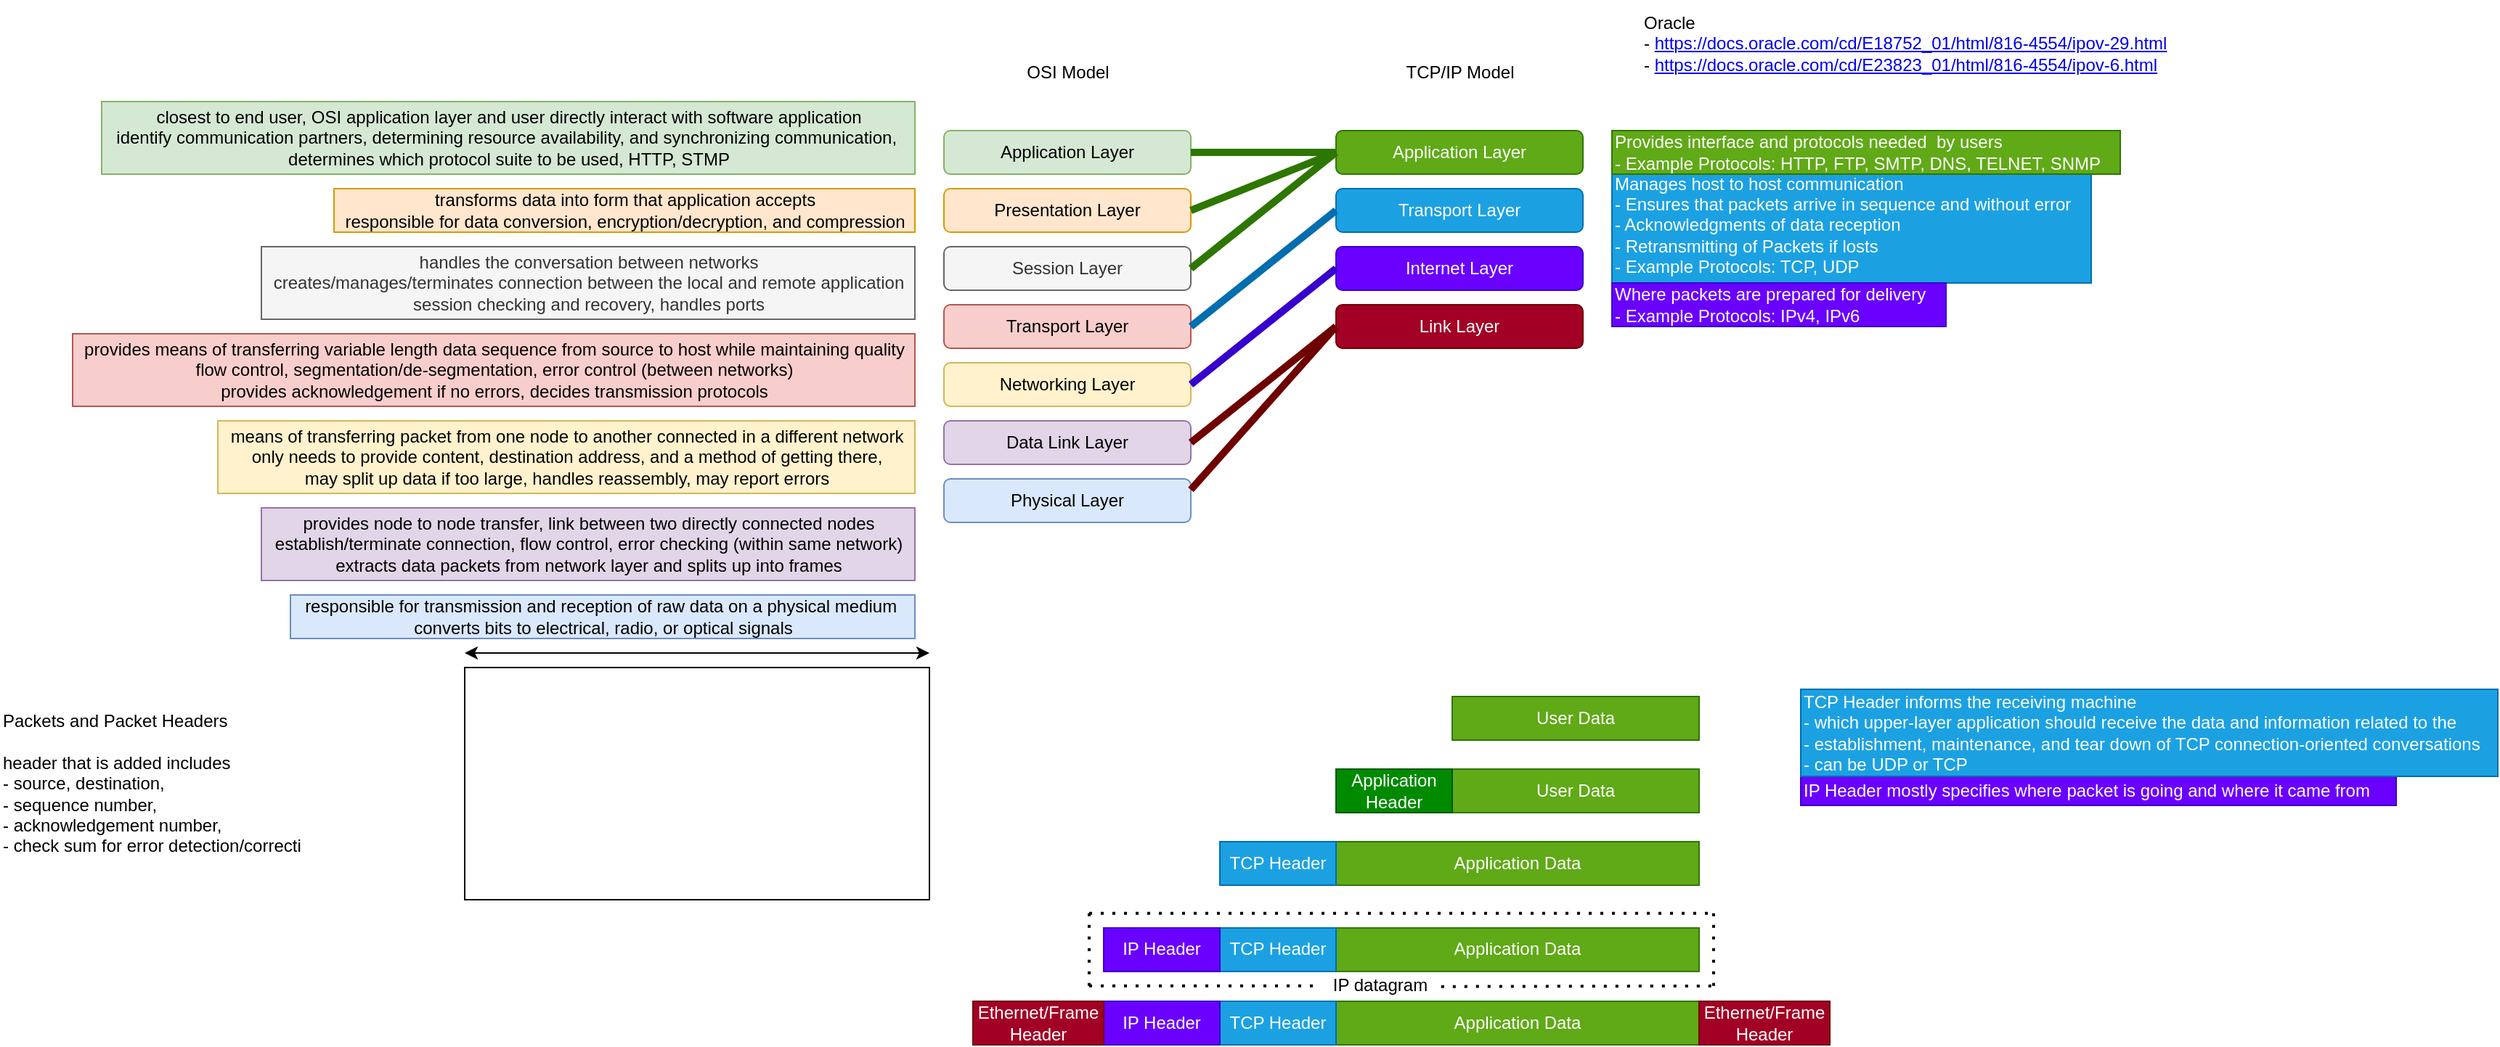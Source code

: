 <mxfile version="16.0.0" type="github">
  <diagram id="lPdQK_PEAU3drwZlX_Cc" name="Page-1">
    <mxGraphModel dx="2567" dy="855" grid="1" gridSize="10" guides="1" tooltips="1" connect="1" arrows="1" fold="1" page="0" pageScale="1" pageWidth="827" pageHeight="1169" math="0" shadow="0">
      <root>
        <mxCell id="0" />
        <mxCell id="1" parent="0" />
        <mxCell id="SBYUweihmIDyW17ThOEp-1" value="OSI Model" style="text;html=1;align=center;verticalAlign=middle;resizable=0;points=[];autosize=1;strokeColor=none;" parent="1" vertex="1">
          <mxGeometry x="230" y="90" width="70" height="20" as="geometry" />
        </mxCell>
        <mxCell id="SBYUweihmIDyW17ThOEp-9" value="responsible for transmission and reception of raw data on a physical medium&amp;nbsp;&lt;br&gt;converts bits to electrical, radio, or optical signals" style="text;html=1;align=center;verticalAlign=middle;resizable=0;points=[];autosize=1;strokeColor=#6c8ebf;fillColor=#dae8fc;" parent="1" vertex="1">
          <mxGeometry x="-270" y="460" width="430" height="30" as="geometry" />
        </mxCell>
        <mxCell id="SBYUweihmIDyW17ThOEp-2" value="Application Layer" style="rounded=1;whiteSpace=wrap;html=1;fillColor=#d5e8d4;strokeColor=#82b366;" parent="1" vertex="1">
          <mxGeometry x="180" y="140" width="170" height="30" as="geometry" />
        </mxCell>
        <mxCell id="SBYUweihmIDyW17ThOEp-3" value="Presentation Layer" style="rounded=1;whiteSpace=wrap;html=1;fillColor=#ffe6cc;strokeColor=#d79b00;" parent="1" vertex="1">
          <mxGeometry x="180" y="180" width="170" height="30" as="geometry" />
        </mxCell>
        <mxCell id="SBYUweihmIDyW17ThOEp-4" value="Session Layer" style="rounded=1;whiteSpace=wrap;html=1;fillColor=#f5f5f5;strokeColor=#666666;fontColor=#333333;" parent="1" vertex="1">
          <mxGeometry x="180" y="220" width="170" height="30" as="geometry" />
        </mxCell>
        <mxCell id="SBYUweihmIDyW17ThOEp-5" value="Transport Layer" style="rounded=1;whiteSpace=wrap;html=1;fillColor=#f8cecc;strokeColor=#b85450;" parent="1" vertex="1">
          <mxGeometry x="180" y="260" width="170" height="30" as="geometry" />
        </mxCell>
        <mxCell id="SBYUweihmIDyW17ThOEp-6" value="Networking Layer" style="rounded=1;whiteSpace=wrap;html=1;fillColor=#fff2cc;strokeColor=#d6b656;" parent="1" vertex="1">
          <mxGeometry x="180" y="300" width="170" height="30" as="geometry" />
        </mxCell>
        <mxCell id="SBYUweihmIDyW17ThOEp-7" value="Data Link Layer" style="rounded=1;whiteSpace=wrap;html=1;fillColor=#e1d5e7;strokeColor=#9673a6;" parent="1" vertex="1">
          <mxGeometry x="180" y="340" width="170" height="30" as="geometry" />
        </mxCell>
        <mxCell id="SBYUweihmIDyW17ThOEp-8" value="Physical Layer" style="rounded=1;whiteSpace=wrap;html=1;fillColor=#dae8fc;strokeColor=#6c8ebf;" parent="1" vertex="1">
          <mxGeometry x="180" y="380" width="170" height="30" as="geometry" />
        </mxCell>
        <mxCell id="SBYUweihmIDyW17ThOEp-212" value="provides node to node transfer, link between two directly connected nodes&lt;br&gt;establish/terminate connection, flow control, error checking (within same network)&lt;br&gt;extracts data packets from network layer and splits up into frames" style="text;html=1;align=center;verticalAlign=middle;resizable=0;points=[];autosize=1;strokeColor=#9673a6;fillColor=#e1d5e7;" parent="1" vertex="1">
          <mxGeometry x="-290" y="400" width="450" height="50" as="geometry" />
        </mxCell>
        <mxCell id="SBYUweihmIDyW17ThOEp-213" value="means of transferring packet from one node to another connected in a different network&lt;br&gt;only needs to provide content, destination address, and a method of getting there, &lt;br&gt;may split up data if too large, handles reassembly, may report errors" style="text;html=1;align=center;verticalAlign=middle;resizable=0;points=[];autosize=1;strokeColor=#d6b656;fillColor=#fff2cc;" parent="1" vertex="1">
          <mxGeometry x="-320" y="340" width="480" height="50" as="geometry" />
        </mxCell>
        <mxCell id="SBYUweihmIDyW17ThOEp-214" value="provides means of transferring variable length data sequence from source to host while maintaining quality&lt;br&gt;flow control, segmentation/de-segmentation, error control (between networks)&lt;br&gt;provides acknowledgement if no errors, decides transmission protocols" style="text;html=1;align=center;verticalAlign=middle;resizable=0;points=[];autosize=1;strokeColor=#b85450;fillColor=#f8cecc;" parent="1" vertex="1">
          <mxGeometry x="-420" y="280" width="580" height="50" as="geometry" />
        </mxCell>
        <mxCell id="SBYUweihmIDyW17ThOEp-215" value="handles the conversation between networks&lt;br&gt;creates/manages/terminates connection between the local and remote application&lt;br&gt;session checking and recovery, handles ports" style="text;html=1;align=center;verticalAlign=middle;resizable=0;points=[];autosize=1;strokeColor=#666666;fillColor=#f5f5f5;fontColor=#333333;" parent="1" vertex="1">
          <mxGeometry x="-290" y="220" width="450" height="50" as="geometry" />
        </mxCell>
        <mxCell id="SBYUweihmIDyW17ThOEp-216" value="Application Layer" style="rounded=1;whiteSpace=wrap;html=1;fillColor=#60a917;strokeColor=#2D7600;fontColor=#ffffff;" parent="1" vertex="1">
          <mxGeometry x="450" y="140" width="170" height="30" as="geometry" />
        </mxCell>
        <mxCell id="SBYUweihmIDyW17ThOEp-217" value="Transport Layer" style="rounded=1;whiteSpace=wrap;html=1;fillColor=#1ba1e2;strokeColor=#006EAF;fontColor=#ffffff;" parent="1" vertex="1">
          <mxGeometry x="450" y="180" width="170" height="30" as="geometry" />
        </mxCell>
        <mxCell id="SBYUweihmIDyW17ThOEp-218" value="Internet Layer" style="rounded=1;whiteSpace=wrap;html=1;fillColor=#6a00ff;strokeColor=#3700CC;fontColor=#ffffff;" parent="1" vertex="1">
          <mxGeometry x="450" y="220" width="170" height="30" as="geometry" />
        </mxCell>
        <mxCell id="SBYUweihmIDyW17ThOEp-219" value="Link Layer" style="rounded=1;whiteSpace=wrap;html=1;fillColor=#a20025;strokeColor=#6F0000;fontColor=#ffffff;" parent="1" vertex="1">
          <mxGeometry x="450" y="260" width="170" height="30" as="geometry" />
        </mxCell>
        <mxCell id="SBYUweihmIDyW17ThOEp-220" value="TCP/IP Model" style="text;html=1;align=center;verticalAlign=middle;resizable=0;points=[];autosize=1;strokeColor=none;" parent="1" vertex="1">
          <mxGeometry x="490" y="90" width="90" height="20" as="geometry" />
        </mxCell>
        <mxCell id="SBYUweihmIDyW17ThOEp-221" value="transforms data into form that application accepts&lt;br&gt;responsible for data conversion, encryption/decryption, and compression" style="text;html=1;align=center;verticalAlign=middle;resizable=0;points=[];autosize=1;strokeColor=#d79b00;fillColor=#ffe6cc;" parent="1" vertex="1">
          <mxGeometry x="-240" y="180" width="400" height="30" as="geometry" />
        </mxCell>
        <mxCell id="SBYUweihmIDyW17ThOEp-222" value="closest to end user, OSI application layer and user directly interact with software application&lt;br&gt;identify communication partners, determining resource availability, and synchronizing communication,&amp;nbsp;&lt;br&gt;determines which protocol suite to be used, HTTP, STMP" style="text;html=1;align=center;verticalAlign=middle;resizable=0;points=[];autosize=1;strokeColor=#82b366;fillColor=#d5e8d4;" parent="1" vertex="1">
          <mxGeometry x="-400" y="120" width="560" height="50" as="geometry" />
        </mxCell>
        <mxCell id="SBYUweihmIDyW17ThOEp-223" value="" style="endArrow=none;html=1;entryX=0;entryY=0.5;entryDx=0;entryDy=0;exitX=1;exitY=0.5;exitDx=0;exitDy=0;fillColor=#60a917;strokeColor=#2D7600;strokeWidth=5;" parent="1" source="SBYUweihmIDyW17ThOEp-2" target="SBYUweihmIDyW17ThOEp-216" edge="1">
          <mxGeometry width="50" height="50" relative="1" as="geometry">
            <mxPoint x="380" y="190" as="sourcePoint" />
            <mxPoint x="430" y="140" as="targetPoint" />
          </mxGeometry>
        </mxCell>
        <mxCell id="SBYUweihmIDyW17ThOEp-224" value="" style="endArrow=none;html=1;entryX=0;entryY=0.5;entryDx=0;entryDy=0;exitX=1;exitY=0.5;exitDx=0;exitDy=0;strokeWidth=5;fillColor=#60a917;strokeColor=#2D7600;" parent="1" source="SBYUweihmIDyW17ThOEp-3" target="SBYUweihmIDyW17ThOEp-216" edge="1">
          <mxGeometry width="50" height="50" relative="1" as="geometry">
            <mxPoint x="400" y="230" as="sourcePoint" />
            <mxPoint x="450" y="180" as="targetPoint" />
          </mxGeometry>
        </mxCell>
        <mxCell id="SBYUweihmIDyW17ThOEp-225" value="" style="endArrow=none;html=1;exitX=1;exitY=0.5;exitDx=0;exitDy=0;entryX=0;entryY=0.5;entryDx=0;entryDy=0;fillColor=#60a917;strokeColor=#2D7600;strokeWidth=5;" parent="1" source="SBYUweihmIDyW17ThOEp-4" target="SBYUweihmIDyW17ThOEp-216" edge="1">
          <mxGeometry width="50" height="50" relative="1" as="geometry">
            <mxPoint x="340" y="270" as="sourcePoint" />
            <mxPoint x="390" y="220" as="targetPoint" />
          </mxGeometry>
        </mxCell>
        <mxCell id="SBYUweihmIDyW17ThOEp-226" value="" style="endArrow=none;html=1;exitX=1;exitY=0.5;exitDx=0;exitDy=0;entryX=0;entryY=0.5;entryDx=0;entryDy=0;fillColor=#1ba1e2;strokeColor=#006EAF;strokeWidth=5;" parent="1" source="SBYUweihmIDyW17ThOEp-5" target="SBYUweihmIDyW17ThOEp-217" edge="1">
          <mxGeometry width="50" height="50" relative="1" as="geometry">
            <mxPoint x="350" y="300" as="sourcePoint" />
            <mxPoint x="400" y="250" as="targetPoint" />
          </mxGeometry>
        </mxCell>
        <mxCell id="SBYUweihmIDyW17ThOEp-227" value="" style="endArrow=none;html=1;exitX=1;exitY=0.5;exitDx=0;exitDy=0;entryX=0;entryY=0.5;entryDx=0;entryDy=0;strokeWidth=5;fillColor=#6a00ff;strokeColor=#3700CC;" parent="1" source="SBYUweihmIDyW17ThOEp-6" target="SBYUweihmIDyW17ThOEp-218" edge="1">
          <mxGeometry width="50" height="50" relative="1" as="geometry">
            <mxPoint x="360" y="280" as="sourcePoint" />
            <mxPoint x="410" y="230" as="targetPoint" />
          </mxGeometry>
        </mxCell>
        <mxCell id="SBYUweihmIDyW17ThOEp-228" value="" style="endArrow=none;html=1;exitX=1;exitY=0.5;exitDx=0;exitDy=0;entryX=0;entryY=0.5;entryDx=0;entryDy=0;fillColor=#a20025;strokeColor=#6F0000;strokeWidth=5;" parent="1" source="SBYUweihmIDyW17ThOEp-7" target="SBYUweihmIDyW17ThOEp-219" edge="1">
          <mxGeometry width="50" height="50" relative="1" as="geometry">
            <mxPoint x="360" y="380" as="sourcePoint" />
            <mxPoint x="410" y="330" as="targetPoint" />
          </mxGeometry>
        </mxCell>
        <mxCell id="SBYUweihmIDyW17ThOEp-229" value="" style="endArrow=none;html=1;exitX=1;exitY=0.25;exitDx=0;exitDy=0;entryX=0;entryY=0.5;entryDx=0;entryDy=0;fillColor=#a20025;strokeColor=#6F0000;strokeWidth=5;" parent="1" source="SBYUweihmIDyW17ThOEp-8" target="SBYUweihmIDyW17ThOEp-219" edge="1">
          <mxGeometry width="50" height="50" relative="1" as="geometry">
            <mxPoint x="360" y="280" as="sourcePoint" />
            <mxPoint x="410" y="230" as="targetPoint" />
          </mxGeometry>
        </mxCell>
        <mxCell id="SBYUweihmIDyW17ThOEp-233" value="Manages host to host communication&lt;br&gt;- Ensures that packets arrive in sequence and without error&lt;br&gt;- Acknowledgments of data reception&lt;br&gt;- Retransmitting of Packets if losts&amp;nbsp;&lt;br&gt;- Example Protocols: TCP, UDP" style="text;html=1;align=left;verticalAlign=middle;resizable=0;points=[];autosize=1;strokeColor=#006EAF;fillColor=#1ba1e2;fontColor=#ffffff;" parent="1" vertex="1">
          <mxGeometry x="640" y="165" width="330" height="80" as="geometry" />
        </mxCell>
        <mxCell id="SBYUweihmIDyW17ThOEp-234" value="Packets and Packet Headers&lt;br&gt;&lt;br&gt;&lt;div&gt;&lt;span&gt;header that is added includes&amp;nbsp;&lt;/span&gt;&lt;/div&gt;&lt;span&gt;&lt;div&gt;&lt;span&gt;- source, destination,&lt;/span&gt;&lt;span&gt;&amp;nbsp;&lt;/span&gt;&lt;/div&gt;&lt;/span&gt;&lt;span&gt;&lt;div&gt;&lt;span&gt;- sequence number,&lt;/span&gt;&lt;span&gt;&amp;nbsp;&lt;/span&gt;&lt;/div&gt;&lt;/span&gt;&lt;div&gt;&lt;span&gt;- acknowledgement number,&lt;/span&gt;&lt;/div&gt;&lt;span&gt;- check sum for error detection/correcti&lt;/span&gt;" style="text;html=1;align=left;verticalAlign=middle;resizable=0;points=[];autosize=1;strokeColor=none;" parent="1" vertex="1">
          <mxGeometry x="-470" y="540" width="220" height="100" as="geometry" />
        </mxCell>
        <mxCell id="SBYUweihmIDyW17ThOEp-235" value="Provides interface and protocols needed&amp;nbsp; by users&lt;br&gt;- Example Protocols: HTTP, FTP, SMTP, DNS, TELNET, SNMP" style="text;html=1;align=left;verticalAlign=middle;resizable=0;points=[];autosize=1;strokeColor=#2D7600;fillColor=#60a917;fontColor=#ffffff;" parent="1" vertex="1">
          <mxGeometry x="640" y="140" width="350" height="30" as="geometry" />
        </mxCell>
        <mxCell id="SBYUweihmIDyW17ThOEp-237" value="Where packets are prepared for delivery&lt;br&gt;- Example Protocols: IPv4, IPv6" style="text;html=1;align=left;verticalAlign=middle;resizable=0;points=[];autosize=1;strokeColor=#3700CC;fillColor=#6a00ff;fontColor=#ffffff;" parent="1" vertex="1">
          <mxGeometry x="640" y="245" width="230" height="30" as="geometry" />
        </mxCell>
        <mxCell id="SBYUweihmIDyW17ThOEp-239" value="Oracle&amp;nbsp;&lt;br&gt;-&amp;nbsp;&lt;a href=&quot;https://docs.oracle.com/cd/E18752_01/html/816-4554/ipov-29.html&quot;&gt;https://docs.oracle.com/cd/E18752_01/html/816-4554/ipov-29.html&lt;/a&gt;&lt;br&gt;-&amp;nbsp;&lt;a href=&quot;https://docs.oracle.com/cd/E23823_01/html/816-4554/ipov-6.html&quot;&gt;https://docs.oracle.com/cd/E23823_01/html/816-4554/ipov-6.html&lt;/a&gt;" style="text;html=1;strokeColor=none;fillColor=none;align=left;verticalAlign=middle;whiteSpace=wrap;rounded=0;" parent="1" vertex="1">
          <mxGeometry x="660" y="50" width="440" height="60" as="geometry" />
        </mxCell>
        <mxCell id="SBYUweihmIDyW17ThOEp-241" value="User Data" style="rounded=0;whiteSpace=wrap;html=1;fillColor=#60a917;strokeColor=#2D7600;fontColor=#ffffff;" parent="1" vertex="1">
          <mxGeometry x="530" y="530" width="170" height="30" as="geometry" />
        </mxCell>
        <mxCell id="SBYUweihmIDyW17ThOEp-243" value="User Data" style="rounded=0;whiteSpace=wrap;html=1;fillColor=#60a917;strokeColor=#2D7600;fontColor=#ffffff;" parent="1" vertex="1">
          <mxGeometry x="530" y="580" width="170" height="30" as="geometry" />
        </mxCell>
        <mxCell id="SBYUweihmIDyW17ThOEp-246" value="Application Header" style="rounded=0;whiteSpace=wrap;html=1;fillColor=#008a00;strokeColor=#005700;fontColor=#ffffff;" parent="1" vertex="1">
          <mxGeometry x="450" y="580" width="80" height="30" as="geometry" />
        </mxCell>
        <mxCell id="SBYUweihmIDyW17ThOEp-247" value="Application Data" style="rounded=0;whiteSpace=wrap;html=1;fillColor=#60a917;strokeColor=#2D7600;fontColor=#ffffff;" parent="1" vertex="1">
          <mxGeometry x="450" y="630" width="250" height="30" as="geometry" />
        </mxCell>
        <mxCell id="SBYUweihmIDyW17ThOEp-248" value="TCP Header" style="rounded=0;whiteSpace=wrap;html=1;fillColor=#1ba1e2;strokeColor=#006EAF;fontColor=#ffffff;" parent="1" vertex="1">
          <mxGeometry x="370" y="630" width="80" height="30" as="geometry" />
        </mxCell>
        <mxCell id="SBYUweihmIDyW17ThOEp-249" value="Application Data" style="rounded=0;whiteSpace=wrap;html=1;fillColor=#60a917;strokeColor=#2D7600;fontColor=#ffffff;" parent="1" vertex="1">
          <mxGeometry x="450" y="689.43" width="250" height="30" as="geometry" />
        </mxCell>
        <mxCell id="SBYUweihmIDyW17ThOEp-250" value="TCP Header" style="rounded=0;whiteSpace=wrap;html=1;fillColor=#1ba1e2;strokeColor=#006EAF;fontColor=#ffffff;" parent="1" vertex="1">
          <mxGeometry x="370" y="689.43" width="80" height="30" as="geometry" />
        </mxCell>
        <mxCell id="SBYUweihmIDyW17ThOEp-251" value="IP Header" style="rounded=0;whiteSpace=wrap;html=1;fillColor=#6a00ff;strokeColor=#3700CC;fontColor=#ffffff;" parent="1" vertex="1">
          <mxGeometry x="290" y="689.43" width="80" height="30" as="geometry" />
        </mxCell>
        <mxCell id="SBYUweihmIDyW17ThOEp-253" value="Application Data" style="rounded=0;whiteSpace=wrap;html=1;fillColor=#60a917;strokeColor=#2D7600;fontColor=#ffffff;" parent="1" vertex="1">
          <mxGeometry x="450" y="740" width="250" height="30" as="geometry" />
        </mxCell>
        <mxCell id="SBYUweihmIDyW17ThOEp-254" value="TCP Header" style="rounded=0;whiteSpace=wrap;html=1;fillColor=#1ba1e2;strokeColor=#006EAF;fontColor=#ffffff;" parent="1" vertex="1">
          <mxGeometry x="370" y="740" width="80" height="30" as="geometry" />
        </mxCell>
        <mxCell id="SBYUweihmIDyW17ThOEp-255" value="IP Header" style="rounded=0;whiteSpace=wrap;html=1;fillColor=#6a00ff;strokeColor=#3700CC;fontColor=#ffffff;" parent="1" vertex="1">
          <mxGeometry x="290" y="740" width="80" height="30" as="geometry" />
        </mxCell>
        <mxCell id="SBYUweihmIDyW17ThOEp-256" value="Ethernet/Frame Header" style="rounded=0;whiteSpace=wrap;html=1;fillColor=#a20025;strokeColor=#6F0000;fontColor=#ffffff;" parent="1" vertex="1">
          <mxGeometry x="200" y="740" width="90" height="30" as="geometry" />
        </mxCell>
        <mxCell id="SBYUweihmIDyW17ThOEp-257" value="Ethernet/Frame Header" style="rounded=0;whiteSpace=wrap;html=1;fillColor=#a20025;strokeColor=#6F0000;fontColor=#ffffff;" parent="1" vertex="1">
          <mxGeometry x="700" y="740" width="90" height="30" as="geometry" />
        </mxCell>
        <mxCell id="SBYUweihmIDyW17ThOEp-263" value="IP Header mostly specifies where packet is going and where it came from" style="text;html=1;align=left;verticalAlign=middle;resizable=0;points=[];autosize=1;strokeColor=#3700CC;fillColor=#6a00ff;fontColor=#ffffff;" parent="1" vertex="1">
          <mxGeometry x="770" y="585" width="410" height="20" as="geometry" />
        </mxCell>
        <mxCell id="SBYUweihmIDyW17ThOEp-264" value="&lt;font style=&quot;font-size: 12px&quot;&gt;TCP Header informs the receiving&amp;nbsp;machine &lt;br&gt;- which upper-layer application should receive the data and information related to the &lt;br&gt;- establishment, maintenance, and tear down of TCP connection-oriented conversations&lt;br&gt;- can be UDP or TCP&lt;br&gt;&lt;/font&gt;" style="text;html=1;align=left;verticalAlign=middle;resizable=0;points=[];autosize=1;strokeColor=#006EAF;fillColor=#1ba1e2;fontColor=#ffffff;" parent="1" vertex="1">
          <mxGeometry x="770" y="525" width="480" height="60" as="geometry" />
        </mxCell>
        <mxCell id="SBYUweihmIDyW17ThOEp-265" value="" style="rounded=0;whiteSpace=wrap;html=1;gradientColor=none;" parent="1" vertex="1">
          <mxGeometry x="-150" y="510" width="320" height="160" as="geometry" />
        </mxCell>
        <mxCell id="SBYUweihmIDyW17ThOEp-267" value="" style="endArrow=none;dashed=1;html=1;dashPattern=1 3;strokeWidth=2;" parent="1" edge="1">
          <mxGeometry width="50" height="50" relative="1" as="geometry">
            <mxPoint x="280" y="729.43" as="sourcePoint" />
            <mxPoint x="280" y="679.43" as="targetPoint" />
            <Array as="points" />
          </mxGeometry>
        </mxCell>
        <mxCell id="SBYUweihmIDyW17ThOEp-268" value="" style="endArrow=none;dashed=1;html=1;dashPattern=1 3;strokeWidth=2;" parent="1" edge="1">
          <mxGeometry width="50" height="50" relative="1" as="geometry">
            <mxPoint x="280" y="679.43" as="sourcePoint" />
            <mxPoint x="710" y="679.43" as="targetPoint" />
          </mxGeometry>
        </mxCell>
        <mxCell id="SBYUweihmIDyW17ThOEp-270" value="" style="endArrow=none;dashed=1;html=1;dashPattern=1 3;strokeWidth=2;" parent="1" edge="1">
          <mxGeometry width="50" height="50" relative="1" as="geometry">
            <mxPoint x="710" y="729.43" as="sourcePoint" />
            <mxPoint x="710" y="679.43" as="targetPoint" />
          </mxGeometry>
        </mxCell>
        <mxCell id="SBYUweihmIDyW17ThOEp-271" value="IP datagram" style="text;html=1;align=center;verticalAlign=middle;resizable=0;points=[];autosize=1;strokeColor=none;" parent="1" vertex="1">
          <mxGeometry x="440" y="719.43" width="80" height="20" as="geometry" />
        </mxCell>
        <mxCell id="SBYUweihmIDyW17ThOEp-272" value="" style="endArrow=none;dashed=1;html=1;dashPattern=1 3;strokeWidth=2;" parent="1" edge="1">
          <mxGeometry width="50" height="50" relative="1" as="geometry">
            <mxPoint x="280" y="729.43" as="sourcePoint" />
            <mxPoint x="440" y="729.43" as="targetPoint" />
          </mxGeometry>
        </mxCell>
        <mxCell id="SBYUweihmIDyW17ThOEp-273" value="" style="endArrow=none;dashed=1;html=1;dashPattern=1 3;strokeWidth=2;exitX=1.03;exitY=0.521;exitDx=0;exitDy=0;exitPerimeter=0;" parent="1" edge="1">
          <mxGeometry width="50" height="50" relative="1" as="geometry">
            <mxPoint x="522.4" y="729.85" as="sourcePoint" />
            <mxPoint x="710" y="729.43" as="targetPoint" />
          </mxGeometry>
        </mxCell>
        <mxCell id="SBYUweihmIDyW17ThOEp-274" value="" style="endArrow=classic;startArrow=classic;html=1;strokeWidth=1;" parent="1" edge="1">
          <mxGeometry width="50" height="50" relative="1" as="geometry">
            <mxPoint x="-150" y="500" as="sourcePoint" />
            <mxPoint x="170" y="500" as="targetPoint" />
          </mxGeometry>
        </mxCell>
      </root>
    </mxGraphModel>
  </diagram>
</mxfile>
